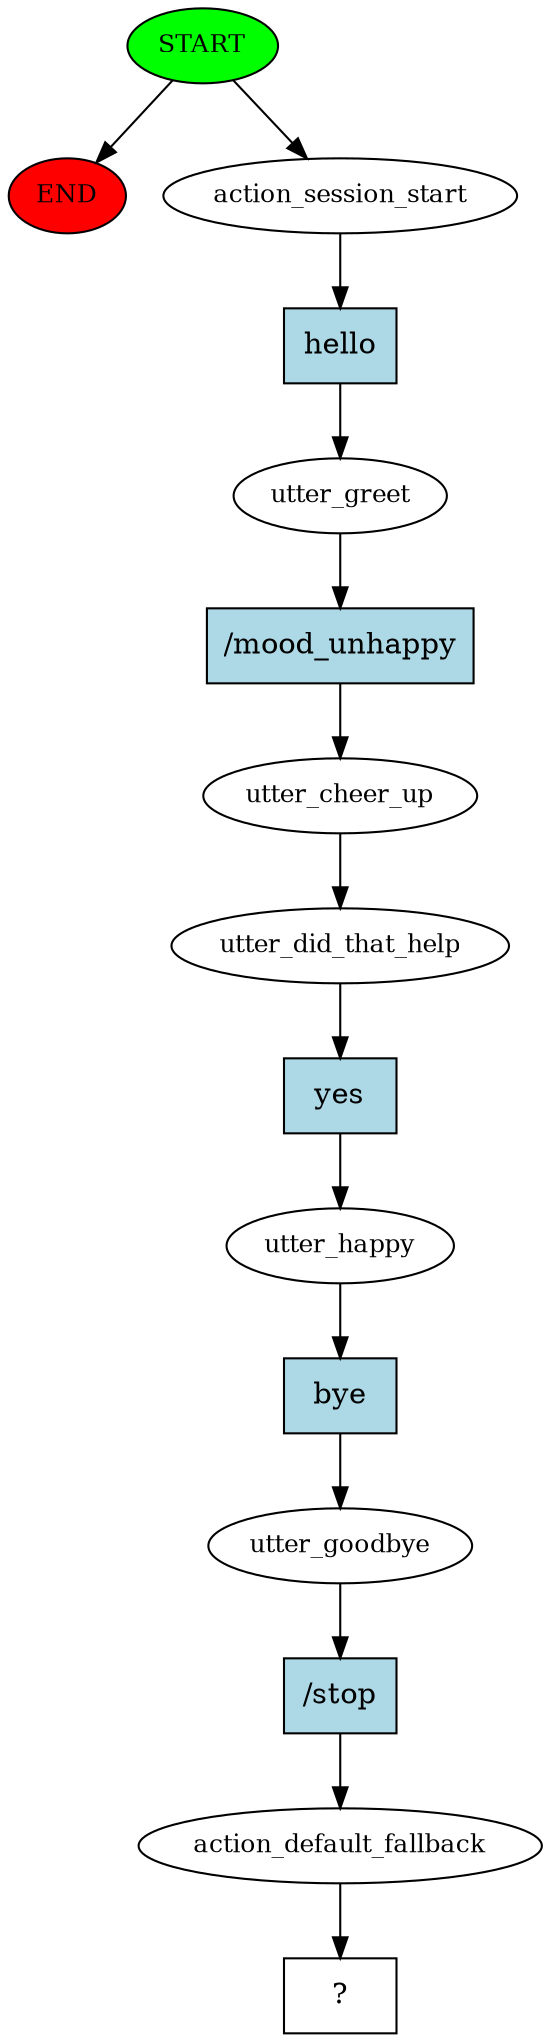digraph  {
0 [class="start active", fillcolor=green, fontsize=12, label=START, style=filled];
"-1" [class=end, fillcolor=red, fontsize=12, label=END, style=filled];
1 [class=active, fontsize=12, label=action_session_start];
2 [class=active, fontsize=12, label=utter_greet];
3 [class=active, fontsize=12, label=utter_cheer_up];
4 [class=active, fontsize=12, label=utter_did_that_help];
5 [class=active, fontsize=12, label=utter_happy];
6 [class=active, fontsize=12, label=utter_goodbye];
7 [class=active, fontsize=12, label=action_default_fallback];
8 [class="intent dashed active", label="  ?  ", shape=rect];
9 [class="intent active", fillcolor=lightblue, label=hello, shape=rect, style=filled];
10 [class="intent active", fillcolor=lightblue, label="/mood_unhappy", shape=rect, style=filled];
11 [class="intent active", fillcolor=lightblue, label=yes, shape=rect, style=filled];
12 [class="intent active", fillcolor=lightblue, label=bye, shape=rect, style=filled];
13 [class="intent active", fillcolor=lightblue, label="/stop", shape=rect, style=filled];
0 -> "-1"  [class="", key=NONE, label=""];
0 -> 1  [class=active, key=NONE, label=""];
1 -> 9  [class=active, key=0];
2 -> 10  [class=active, key=0];
3 -> 4  [class=active, key=NONE, label=""];
4 -> 11  [class=active, key=0];
5 -> 12  [class=active, key=0];
6 -> 13  [class=active, key=0];
7 -> 8  [class=active, key=NONE, label=""];
9 -> 2  [class=active, key=0];
10 -> 3  [class=active, key=0];
11 -> 5  [class=active, key=0];
12 -> 6  [class=active, key=0];
13 -> 7  [class=active, key=0];
}
